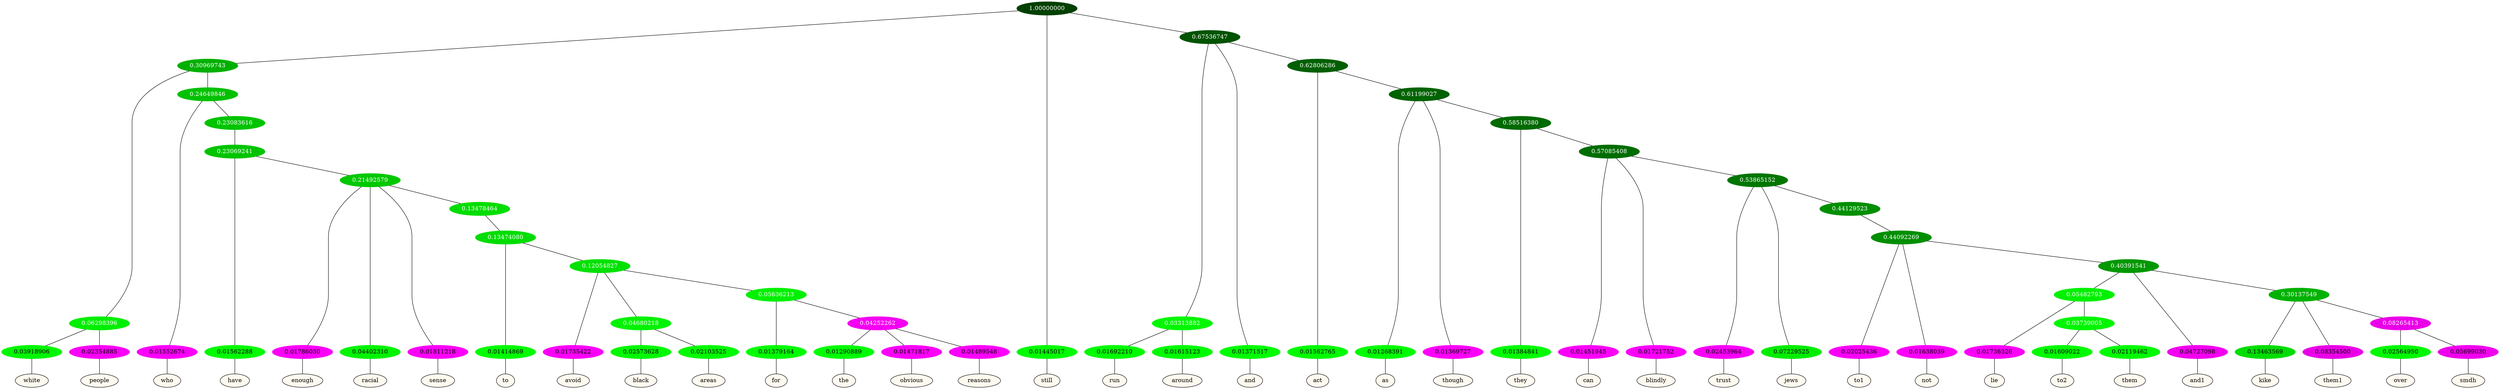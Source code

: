 graph {
	node [format=png height=0.15 nodesep=0.001 ordering=out overlap=prism overlap_scaling=0.01 ranksep=0.001 ratio=0.2 style=filled width=0.15]
	{
		rank=same
		a_w_9 [label=white color=black fillcolor=floralwhite style="filled,solid"]
		a_w_10 [label=people color=black fillcolor=floralwhite style="filled,solid"]
		a_w_11 [label=who color=black fillcolor=floralwhite style="filled,solid"]
		a_w_21 [label=have color=black fillcolor=floralwhite style="filled,solid"]
		a_w_25 [label=enough color=black fillcolor=floralwhite style="filled,solid"]
		a_w_26 [label=racial color=black fillcolor=floralwhite style="filled,solid"]
		a_w_27 [label=sense color=black fillcolor=floralwhite style="filled,solid"]
		a_w_36 [label=to color=black fillcolor=floralwhite style="filled,solid"]
		a_w_39 [label=avoid color=black fillcolor=floralwhite style="filled,solid"]
		a_w_45 [label=black color=black fillcolor=floralwhite style="filled,solid"]
		a_w_46 [label=areas color=black fillcolor=floralwhite style="filled,solid"]
		a_w_47 [label=for color=black fillcolor=floralwhite style="filled,solid"]
		a_w_52 [label=the color=black fillcolor=floralwhite style="filled,solid"]
		a_w_53 [label=obvious color=black fillcolor=floralwhite style="filled,solid"]
		a_w_54 [label=reasons color=black fillcolor=floralwhite style="filled,solid"]
		a_w_2 [label=still color=black fillcolor=floralwhite style="filled,solid"]
		a_w_13 [label=run color=black fillcolor=floralwhite style="filled,solid"]
		a_w_14 [label=around color=black fillcolor=floralwhite style="filled,solid"]
		a_w_7 [label=and color=black fillcolor=floralwhite style="filled,solid"]
		a_w_15 [label=act color=black fillcolor=floralwhite style="filled,solid"]
		a_w_18 [label=as color=black fillcolor=floralwhite style="filled,solid"]
		a_w_19 [label=though color=black fillcolor=floralwhite style="filled,solid"]
		a_w_23 [label=they color=black fillcolor=floralwhite style="filled,solid"]
		a_w_29 [label=can color=black fillcolor=floralwhite style="filled,solid"]
		a_w_30 [label=blindly color=black fillcolor=floralwhite style="filled,solid"]
		a_w_33 [label=trust color=black fillcolor=floralwhite style="filled,solid"]
		a_w_34 [label=jews color=black fillcolor=floralwhite style="filled,solid"]
		a_w_42 [label=to1 color=black fillcolor=floralwhite style="filled,solid"]
		a_w_43 [label=not color=black fillcolor=floralwhite style="filled,solid"]
		a_w_55 [label=lie color=black fillcolor=floralwhite style="filled,solid"]
		a_w_60 [label=to2 color=black fillcolor=floralwhite style="filled,solid"]
		a_w_61 [label=them color=black fillcolor=floralwhite style="filled,solid"]
		a_w_50 [label=and1 color=black fillcolor=floralwhite style="filled,solid"]
		a_w_57 [label=kike color=black fillcolor=floralwhite style="filled,solid"]
		a_w_58 [label=them1 color=black fillcolor=floralwhite style="filled,solid"]
		a_w_62 [label=over color=black fillcolor=floralwhite style="filled,solid"]
		a_w_63 [label=smdh color=black fillcolor=floralwhite style="filled,solid"]
	}
	a_n_9 -- a_w_9
	a_n_10 -- a_w_10
	a_n_11 -- a_w_11
	a_n_21 -- a_w_21
	a_n_25 -- a_w_25
	a_n_26 -- a_w_26
	a_n_27 -- a_w_27
	a_n_36 -- a_w_36
	a_n_39 -- a_w_39
	a_n_45 -- a_w_45
	a_n_46 -- a_w_46
	a_n_47 -- a_w_47
	a_n_52 -- a_w_52
	a_n_53 -- a_w_53
	a_n_54 -- a_w_54
	a_n_2 -- a_w_2
	a_n_13 -- a_w_13
	a_n_14 -- a_w_14
	a_n_7 -- a_w_7
	a_n_15 -- a_w_15
	a_n_18 -- a_w_18
	a_n_19 -- a_w_19
	a_n_23 -- a_w_23
	a_n_29 -- a_w_29
	a_n_30 -- a_w_30
	a_n_33 -- a_w_33
	a_n_34 -- a_w_34
	a_n_42 -- a_w_42
	a_n_43 -- a_w_43
	a_n_55 -- a_w_55
	a_n_60 -- a_w_60
	a_n_61 -- a_w_61
	a_n_50 -- a_w_50
	a_n_57 -- a_w_57
	a_n_58 -- a_w_58
	a_n_62 -- a_w_62
	a_n_63 -- a_w_63
	{
		rank=same
		a_n_9 [label=0.03918906 color="0.334 1.000 0.961" fontcolor=black]
		a_n_10 [label=0.02354885 color="0.835 1.000 0.976" fontcolor=black]
		a_n_11 [label=0.01552674 color="0.835 1.000 0.984" fontcolor=black]
		a_n_21 [label=0.01562288 color="0.334 1.000 0.984" fontcolor=black]
		a_n_25 [label=0.01786030 color="0.835 1.000 0.982" fontcolor=black]
		a_n_26 [label=0.04402310 color="0.334 1.000 0.956" fontcolor=black]
		a_n_27 [label=0.01811218 color="0.835 1.000 0.982" fontcolor=black]
		a_n_36 [label=0.01414869 color="0.334 1.000 0.986" fontcolor=black]
		a_n_39 [label=0.01735422 color="0.835 1.000 0.983" fontcolor=black]
		a_n_45 [label=0.02573628 color="0.334 1.000 0.974" fontcolor=black]
		a_n_46 [label=0.02103525 color="0.334 1.000 0.979" fontcolor=black]
		a_n_47 [label=0.01379164 color="0.334 1.000 0.986" fontcolor=black]
		a_n_52 [label=0.01290889 color="0.334 1.000 0.987" fontcolor=black]
		a_n_53 [label=0.01471817 color="0.835 1.000 0.985" fontcolor=black]
		a_n_54 [label=0.01489548 color="0.835 1.000 0.985" fontcolor=black]
		a_n_2 [label=0.01445017 color="0.334 1.000 0.986" fontcolor=black]
		a_n_13 [label=0.01692210 color="0.334 1.000 0.983" fontcolor=black]
		a_n_14 [label=0.01615123 color="0.334 1.000 0.984" fontcolor=black]
		a_n_7 [label=0.01371517 color="0.334 1.000 0.986" fontcolor=black]
		a_n_15 [label=0.01562765 color="0.334 1.000 0.984" fontcolor=black]
		a_n_18 [label=0.01268391 color="0.334 1.000 0.987" fontcolor=black]
		a_n_19 [label=0.01369727 color="0.835 1.000 0.986" fontcolor=black]
		a_n_23 [label=0.01384841 color="0.334 1.000 0.986" fontcolor=black]
		a_n_29 [label=0.01451945 color="0.835 1.000 0.985" fontcolor=black]
		a_n_30 [label=0.01721752 color="0.835 1.000 0.983" fontcolor=black]
		a_n_33 [label=0.02453964 color="0.835 1.000 0.975" fontcolor=black]
		a_n_34 [label=0.07229525 color="0.334 1.000 0.928" fontcolor=black]
		a_n_42 [label=0.02025436 color="0.835 1.000 0.980" fontcolor=black]
		a_n_43 [label=0.01638039 color="0.835 1.000 0.984" fontcolor=black]
		a_n_55 [label=0.01736326 color="0.835 1.000 0.983" fontcolor=black]
		a_n_60 [label=0.01609022 color="0.334 1.000 0.984" fontcolor=black]
		a_n_61 [label=0.02119462 color="0.334 1.000 0.979" fontcolor=black]
		a_n_50 [label=0.04727098 color="0.835 1.000 0.953" fontcolor=black]
		a_n_57 [label=0.13463569 color="0.334 1.000 0.865" fontcolor=black]
		a_n_58 [label=0.08354500 color="0.835 1.000 0.916" fontcolor=black]
		a_n_62 [label=0.02564950 color="0.334 1.000 0.974" fontcolor=black]
		a_n_63 [label=0.05699030 color="0.835 1.000 0.943" fontcolor=black]
	}
	a_n_0 [label=1.00000000 color="0.334 1.000 0.250" fontcolor=grey99]
	a_n_1 [label=0.30969743 color="0.334 1.000 0.690" fontcolor=grey99]
	a_n_0 -- a_n_1
	a_n_0 -- a_n_2
	a_n_3 [label=0.67536747 color="0.334 1.000 0.325" fontcolor=grey99]
	a_n_0 -- a_n_3
	a_n_4 [label=0.06298396 color="0.334 1.000 0.937" fontcolor=grey99]
	a_n_1 -- a_n_4
	a_n_5 [label=0.24649846 color="0.334 1.000 0.754" fontcolor=grey99]
	a_n_1 -- a_n_5
	a_n_6 [label=0.03313882 color="0.334 1.000 0.967" fontcolor=grey99]
	a_n_3 -- a_n_6
	a_n_3 -- a_n_7
	a_n_8 [label=0.62806286 color="0.334 1.000 0.372" fontcolor=grey99]
	a_n_3 -- a_n_8
	a_n_4 -- a_n_9
	a_n_4 -- a_n_10
	a_n_5 -- a_n_11
	a_n_12 [label=0.23083616 color="0.334 1.000 0.769" fontcolor=grey99]
	a_n_5 -- a_n_12
	a_n_6 -- a_n_13
	a_n_6 -- a_n_14
	a_n_8 -- a_n_15
	a_n_16 [label=0.61199027 color="0.334 1.000 0.388" fontcolor=grey99]
	a_n_8 -- a_n_16
	a_n_17 [label=0.23069241 color="0.334 1.000 0.769" fontcolor=grey99]
	a_n_12 -- a_n_17
	a_n_16 -- a_n_18
	a_n_16 -- a_n_19
	a_n_20 [label=0.58516380 color="0.334 1.000 0.415" fontcolor=grey99]
	a_n_16 -- a_n_20
	a_n_17 -- a_n_21
	a_n_22 [label=0.21492579 color="0.334 1.000 0.785" fontcolor=grey99]
	a_n_17 -- a_n_22
	a_n_20 -- a_n_23
	a_n_24 [label=0.57085408 color="0.334 1.000 0.429" fontcolor=grey99]
	a_n_20 -- a_n_24
	a_n_22 -- a_n_25
	a_n_22 -- a_n_26
	a_n_22 -- a_n_27
	a_n_28 [label=0.13478464 color="0.334 1.000 0.865" fontcolor=grey99]
	a_n_22 -- a_n_28
	a_n_24 -- a_n_29
	a_n_24 -- a_n_30
	a_n_31 [label=0.53865152 color="0.334 1.000 0.461" fontcolor=grey99]
	a_n_24 -- a_n_31
	a_n_32 [label=0.13474080 color="0.334 1.000 0.865" fontcolor=grey99]
	a_n_28 -- a_n_32
	a_n_31 -- a_n_33
	a_n_31 -- a_n_34
	a_n_35 [label=0.44129523 color="0.334 1.000 0.559" fontcolor=grey99]
	a_n_31 -- a_n_35
	a_n_32 -- a_n_36
	a_n_37 [label=0.12054827 color="0.334 1.000 0.879" fontcolor=grey99]
	a_n_32 -- a_n_37
	a_n_38 [label=0.44092269 color="0.334 1.000 0.559" fontcolor=grey99]
	a_n_35 -- a_n_38
	a_n_37 -- a_n_39
	a_n_40 [label=0.04680218 color="0.334 1.000 0.953" fontcolor=grey99]
	a_n_37 -- a_n_40
	a_n_41 [label=0.05636213 color="0.334 1.000 0.944" fontcolor=grey99]
	a_n_37 -- a_n_41
	a_n_38 -- a_n_42
	a_n_38 -- a_n_43
	a_n_44 [label=0.40391541 color="0.334 1.000 0.596" fontcolor=grey99]
	a_n_38 -- a_n_44
	a_n_40 -- a_n_45
	a_n_40 -- a_n_46
	a_n_41 -- a_n_47
	a_n_48 [label=0.04252262 color="0.835 1.000 0.957" fontcolor=grey99]
	a_n_41 -- a_n_48
	a_n_49 [label=0.05482793 color="0.334 1.000 0.945" fontcolor=grey99]
	a_n_44 -- a_n_49
	a_n_44 -- a_n_50
	a_n_51 [label=0.30137549 color="0.334 1.000 0.699" fontcolor=grey99]
	a_n_44 -- a_n_51
	a_n_48 -- a_n_52
	a_n_48 -- a_n_53
	a_n_48 -- a_n_54
	a_n_49 -- a_n_55
	a_n_56 [label=0.03739005 color="0.334 1.000 0.963" fontcolor=grey99]
	a_n_49 -- a_n_56
	a_n_51 -- a_n_57
	a_n_51 -- a_n_58
	a_n_59 [label=0.08265413 color="0.835 1.000 0.917" fontcolor=grey99]
	a_n_51 -- a_n_59
	a_n_56 -- a_n_60
	a_n_56 -- a_n_61
	a_n_59 -- a_n_62
	a_n_59 -- a_n_63
}
